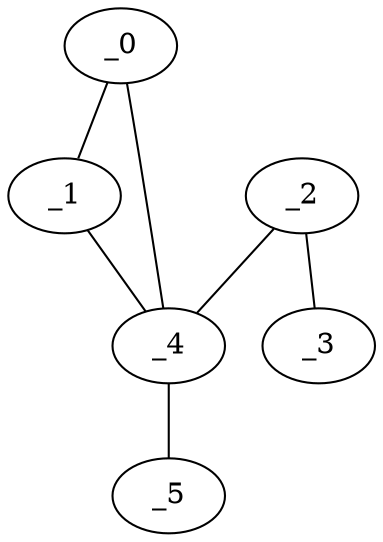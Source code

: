 graph HP1_0098 {
	_0	 [x="0.926156",
		y="3.39793"];
	_1	 [x="0.946888",
		y="0.889175"];
	_0 -- _1;
	_4	 [x="0.439254",
		y="1.89585"];
	_0 -- _4;
	_1 -- _4;
	_2	 [x="2.38166",
		y="0.72978"];
	_3	 [x="1.5323",
		y="3.61157"];
	_2 -- _3;
	_2 -- _4;
	_5	 [x="1.88099",
		y="1.54981"];
	_4 -- _5;
}
